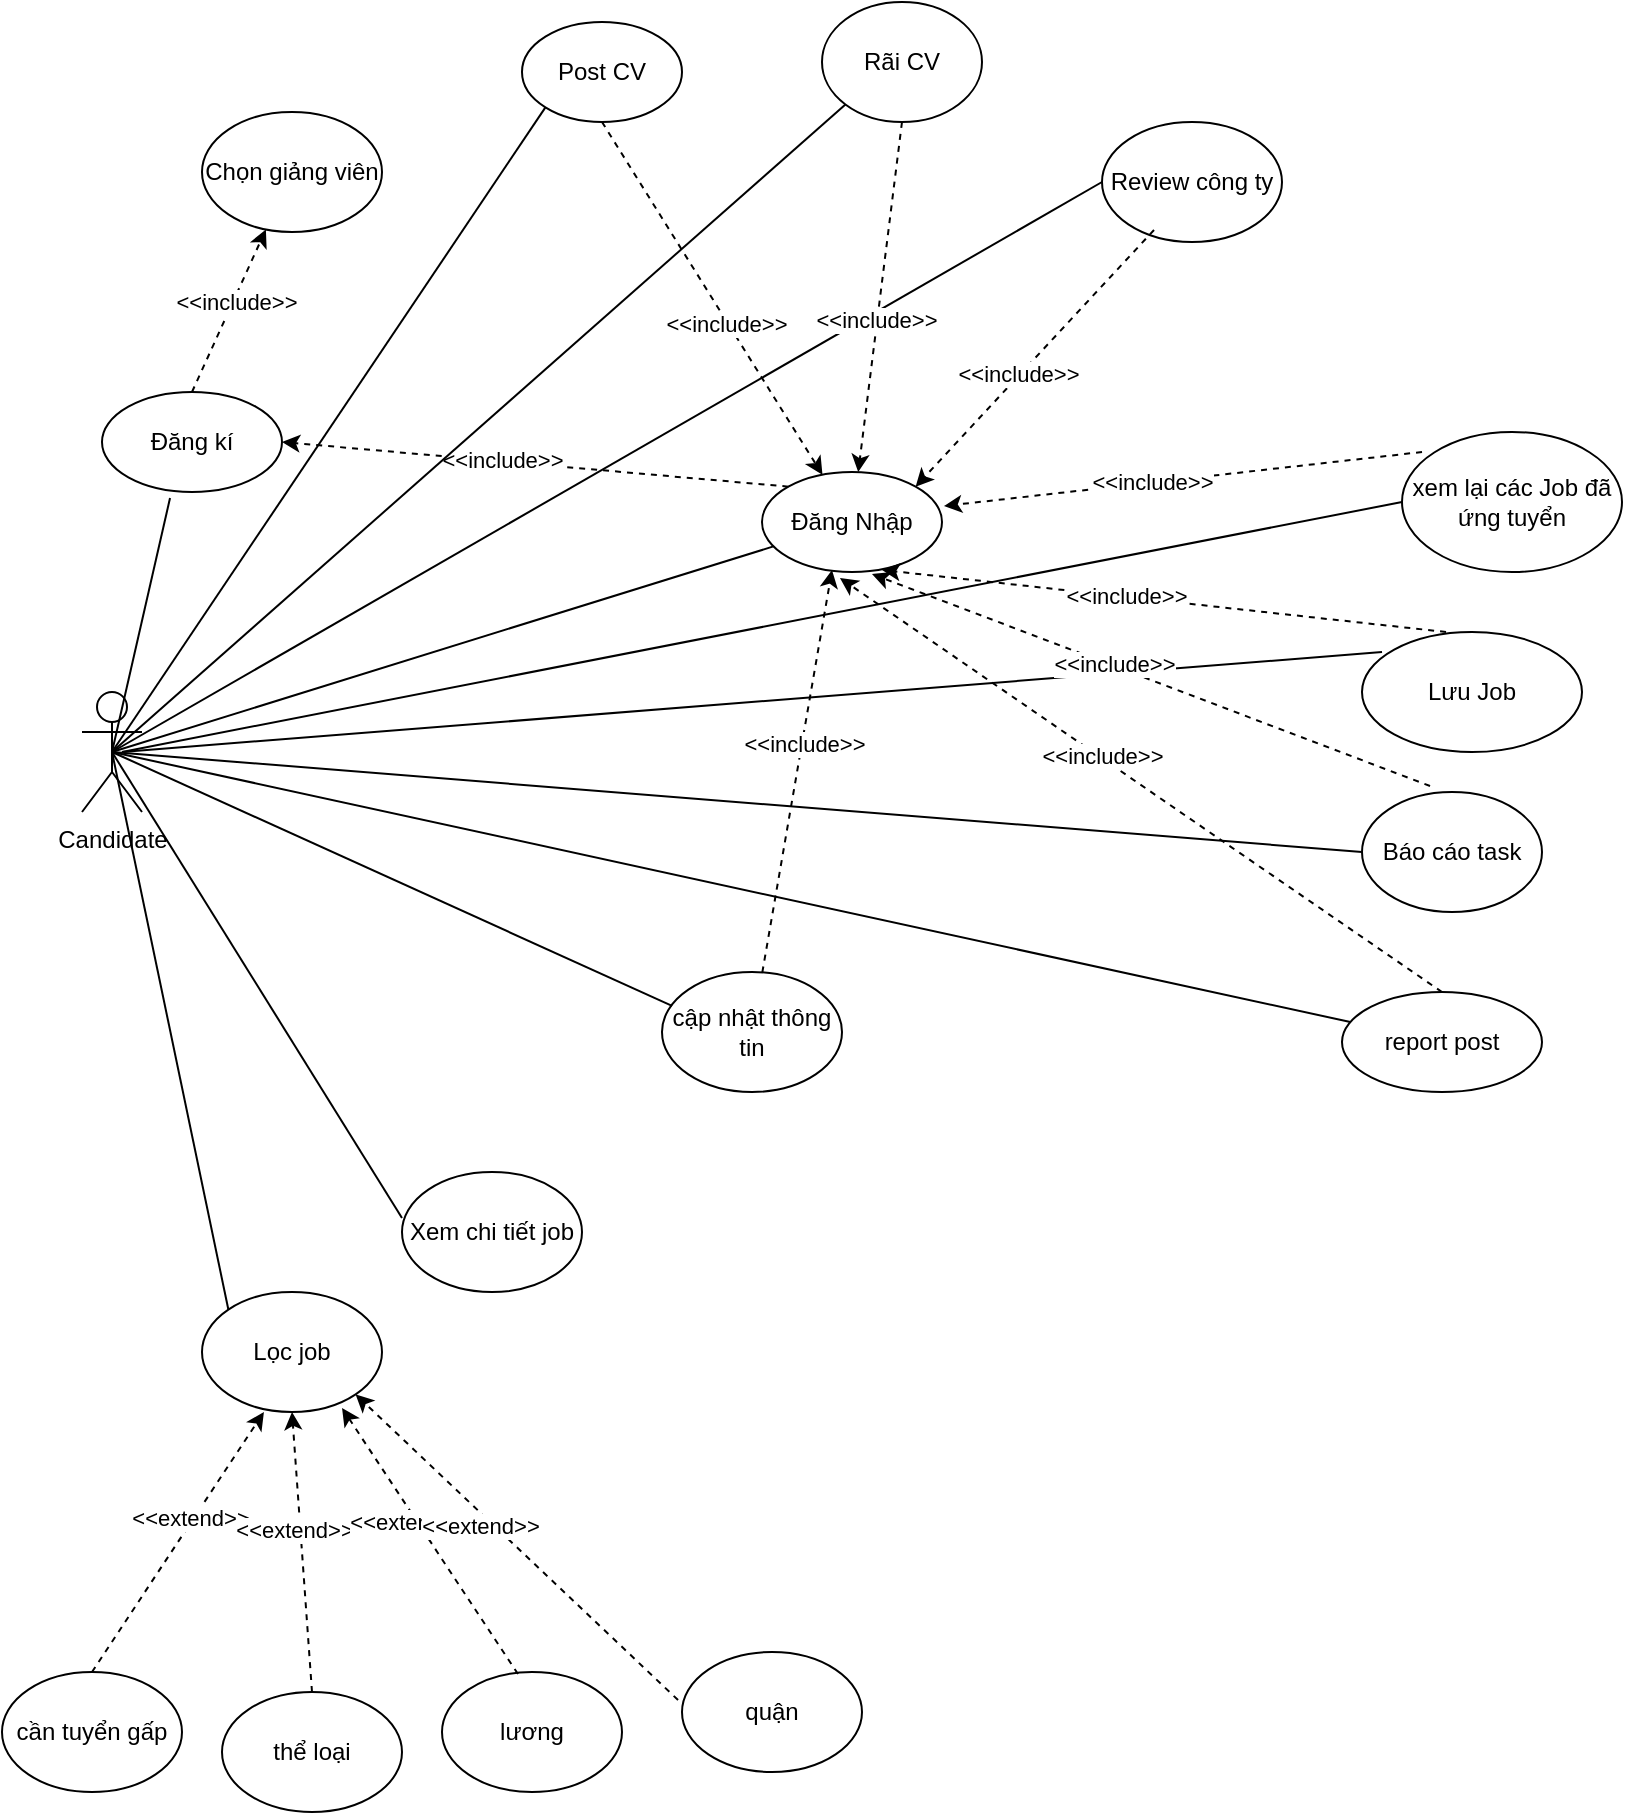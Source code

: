 <mxfile version="26.2.13">
  <diagram name="Page-1" id="jhdWZvKZTvtmNqUHAxLc">
    <mxGraphModel dx="1428" dy="785" grid="1" gridSize="10" guides="1" tooltips="1" connect="1" arrows="1" fold="1" page="1" pageScale="1" pageWidth="850" pageHeight="1100" math="0" shadow="0">
      <root>
        <mxCell id="0" />
        <mxCell id="1" parent="0" />
        <mxCell id="Gtxps9RbvIcbKM3ggSGd-1" value="Candidate" style="shape=umlActor;verticalLabelPosition=bottom;verticalAlign=top;html=1;outlineConnect=0;" vertex="1" parent="1">
          <mxGeometry x="60" y="400" width="30" height="60" as="geometry" />
        </mxCell>
        <mxCell id="Gtxps9RbvIcbKM3ggSGd-3" value="Đăng Nhập" style="ellipse;whiteSpace=wrap;html=1;" vertex="1" parent="1">
          <mxGeometry x="400" y="290" width="90" height="50" as="geometry" />
        </mxCell>
        <mxCell id="Gtxps9RbvIcbKM3ggSGd-4" value="Chọn giảng viên" style="ellipse;whiteSpace=wrap;html=1;" vertex="1" parent="1">
          <mxGeometry x="120" y="110" width="90" height="60" as="geometry" />
        </mxCell>
        <mxCell id="Gtxps9RbvIcbKM3ggSGd-5" value="Đăng kí" style="ellipse;whiteSpace=wrap;html=1;" vertex="1" parent="1">
          <mxGeometry x="70" y="250" width="90" height="50" as="geometry" />
        </mxCell>
        <mxCell id="Gtxps9RbvIcbKM3ggSGd-6" value="Rãi&amp;nbsp;&lt;span style=&quot;color: rgba(0, 0, 0, 0); font-family: monospace; font-size: 0px; text-align: start; text-wrap-mode: nowrap;&quot;&gt;%3CmxGraphModel%3E%3Croot%3E%3CmxCell%20id%3D%220%22%2F%3E%3CmxCell%20id%3D%221%22%20parent%3D%220%22%2F%3E%3CmxCell%20id%3D%222%22%20value%3D%22%22%20style%3D%22endArrow%3Dclassic%3Bhtml%3D1%3Brounded%3D0%3BentryX%3D0%3BentryY%3D0.5%3BentryDx%3D0%3BentryDy%3D0%3BexitX%3D0.6%3BexitY%3D-0.04%3BexitDx%3D0%3BexitDy%3D0%3Bdashed%3D1%3BexitPerimeter%3D0%3B%22%20edge%3D%221%22%20parent%3D%221%22%3E%3CmxGeometry%20width%3D%2250%22%20height%3D%2250%22%20relative%3D%221%22%20as%3D%22geometry%22%3E%3CmxPoint%20x%3D%22254%22%20y%3D%22228%22%20as%3D%22sourcePoint%22%2F%3E%3CmxPoint%20x%3D%22500%22%20y%3D%22190%22%20as%3D%22targetPoint%22%2F%3E%3C%2FmxGeometry%3E%3C%2FmxCell%3E%3CmxCell%20id%3D%223%22%20value%3D%22%26amp%3Blt%3B%26amp%3Blt%3Binclude%26amp%3Bgt%3B%26amp%3Bgt%3B%22%20style%3D%22edgeLabel%3Bhtml%3D1%3Balign%3Dcenter%3BverticalAlign%3Dmiddle%3Bresizable%3D0%3Bpoints%3D%5B%5D%3B%22%20vertex%3D%221%22%20connectable%3D%220%22%20parent%3D%222%22%3E%3CmxGeometry%20x%3D%220.135%22%20y%3D%22-1%22%20relative%3D%221%22%20as%3D%22geometry%22%3E%3CmxPoint%20as%3D%22offset%22%2F%3E%3C%2FmxGeometry%3E%3C%2FmxCell%3E%3C%2Froot%3E%3C%2FmxGraphModel%3E&lt;/span&gt;CV" style="ellipse;whiteSpace=wrap;html=1;" vertex="1" parent="1">
          <mxGeometry x="430" y="55" width="80" height="60" as="geometry" />
        </mxCell>
        <mxCell id="Gtxps9RbvIcbKM3ggSGd-7" value="Post CV" style="ellipse;whiteSpace=wrap;html=1;" vertex="1" parent="1">
          <mxGeometry x="280" y="65" width="80" height="50" as="geometry" />
        </mxCell>
        <mxCell id="Gtxps9RbvIcbKM3ggSGd-8" value="" style="endArrow=none;html=1;rounded=0;exitX=0.5;exitY=0.5;exitDx=0;exitDy=0;exitPerimeter=0;entryX=0.378;entryY=1.06;entryDx=0;entryDy=0;entryPerimeter=0;" edge="1" parent="1" source="Gtxps9RbvIcbKM3ggSGd-1" target="Gtxps9RbvIcbKM3ggSGd-5">
          <mxGeometry width="50" height="50" relative="1" as="geometry">
            <mxPoint x="400" y="530" as="sourcePoint" />
            <mxPoint x="450" y="480" as="targetPoint" />
          </mxGeometry>
        </mxCell>
        <mxCell id="Gtxps9RbvIcbKM3ggSGd-9" value="" style="endArrow=classic;html=1;rounded=0;dashed=1;exitX=0.5;exitY=0;exitDx=0;exitDy=0;" edge="1" parent="1" source="Gtxps9RbvIcbKM3ggSGd-5" target="Gtxps9RbvIcbKM3ggSGd-4">
          <mxGeometry width="50" height="50" relative="1" as="geometry">
            <mxPoint x="155" y="200" as="sourcePoint" />
            <mxPoint x="450" y="480" as="targetPoint" />
          </mxGeometry>
        </mxCell>
        <mxCell id="Gtxps9RbvIcbKM3ggSGd-10" value="&amp;lt;&amp;lt;include&amp;gt;&amp;gt;" style="edgeLabel;html=1;align=center;verticalAlign=middle;resizable=0;points=[];" vertex="1" connectable="0" parent="Gtxps9RbvIcbKM3ggSGd-9">
          <mxGeometry x="0.135" y="-1" relative="1" as="geometry">
            <mxPoint as="offset" />
          </mxGeometry>
        </mxCell>
        <mxCell id="Gtxps9RbvIcbKM3ggSGd-15" value="" style="endArrow=none;html=1;rounded=0;exitX=0.5;exitY=0.5;exitDx=0;exitDy=0;exitPerimeter=0;" edge="1" parent="1" source="Gtxps9RbvIcbKM3ggSGd-1" target="Gtxps9RbvIcbKM3ggSGd-3">
          <mxGeometry width="50" height="50" relative="1" as="geometry">
            <mxPoint x="180" y="540" as="sourcePoint" />
            <mxPoint x="230" y="490" as="targetPoint" />
          </mxGeometry>
        </mxCell>
        <mxCell id="Gtxps9RbvIcbKM3ggSGd-16" value="" style="endArrow=classic;html=1;rounded=0;entryX=1;entryY=0.5;entryDx=0;entryDy=0;dashed=1;exitX=0;exitY=0;exitDx=0;exitDy=0;" edge="1" parent="1" source="Gtxps9RbvIcbKM3ggSGd-3" target="Gtxps9RbvIcbKM3ggSGd-5">
          <mxGeometry width="50" height="50" relative="1" as="geometry">
            <mxPoint x="300" y="205" as="sourcePoint" />
            <mxPoint x="510" y="200" as="targetPoint" />
          </mxGeometry>
        </mxCell>
        <mxCell id="Gtxps9RbvIcbKM3ggSGd-17" value="&amp;lt;&amp;lt;include&amp;gt;&amp;gt;" style="edgeLabel;html=1;align=center;verticalAlign=middle;resizable=0;points=[];" vertex="1" connectable="0" parent="Gtxps9RbvIcbKM3ggSGd-16">
          <mxGeometry x="0.135" y="-1" relative="1" as="geometry">
            <mxPoint as="offset" />
          </mxGeometry>
        </mxCell>
        <mxCell id="Gtxps9RbvIcbKM3ggSGd-18" value="Review công ty" style="ellipse;whiteSpace=wrap;html=1;" vertex="1" parent="1">
          <mxGeometry x="570" y="115" width="90" height="60" as="geometry" />
        </mxCell>
        <mxCell id="Gtxps9RbvIcbKM3ggSGd-19" value="Lưu Job" style="ellipse;whiteSpace=wrap;html=1;" vertex="1" parent="1">
          <mxGeometry x="700" y="370" width="110" height="60" as="geometry" />
        </mxCell>
        <mxCell id="Gtxps9RbvIcbKM3ggSGd-20" value="xem lại các Job đã ứng tuyển" style="ellipse;whiteSpace=wrap;html=1;" vertex="1" parent="1">
          <mxGeometry x="720" y="270" width="110" height="70" as="geometry" />
        </mxCell>
        <mxCell id="Gtxps9RbvIcbKM3ggSGd-21" value="Báo cáo task" style="ellipse;whiteSpace=wrap;html=1;" vertex="1" parent="1">
          <mxGeometry x="700" y="450" width="90" height="60" as="geometry" />
        </mxCell>
        <mxCell id="Gtxps9RbvIcbKM3ggSGd-22" value="" style="endArrow=none;html=1;rounded=0;exitX=0.5;exitY=0.5;exitDx=0;exitDy=0;exitPerimeter=0;entryX=0;entryY=1;entryDx=0;entryDy=0;" edge="1" parent="1" source="Gtxps9RbvIcbKM3ggSGd-1" target="Gtxps9RbvIcbKM3ggSGd-6">
          <mxGeometry width="50" height="50" relative="1" as="geometry">
            <mxPoint x="85" y="440" as="sourcePoint" />
            <mxPoint x="330" y="236" as="targetPoint" />
          </mxGeometry>
        </mxCell>
        <mxCell id="Gtxps9RbvIcbKM3ggSGd-23" value="" style="endArrow=none;html=1;rounded=0;exitX=0.5;exitY=0.5;exitDx=0;exitDy=0;exitPerimeter=0;entryX=0;entryY=0.5;entryDx=0;entryDy=0;" edge="1" parent="1" source="Gtxps9RbvIcbKM3ggSGd-1" target="Gtxps9RbvIcbKM3ggSGd-21">
          <mxGeometry width="50" height="50" relative="1" as="geometry">
            <mxPoint x="95" y="450" as="sourcePoint" />
            <mxPoint x="340" y="246" as="targetPoint" />
          </mxGeometry>
        </mxCell>
        <mxCell id="Gtxps9RbvIcbKM3ggSGd-24" value="" style="endArrow=none;html=1;rounded=0;exitX=0.5;exitY=0.5;exitDx=0;exitDy=0;exitPerimeter=0;entryX=0;entryY=1;entryDx=0;entryDy=0;" edge="1" parent="1" source="Gtxps9RbvIcbKM3ggSGd-1" target="Gtxps9RbvIcbKM3ggSGd-7">
          <mxGeometry width="50" height="50" relative="1" as="geometry">
            <mxPoint x="105" y="460" as="sourcePoint" />
            <mxPoint x="350" y="256" as="targetPoint" />
          </mxGeometry>
        </mxCell>
        <mxCell id="Gtxps9RbvIcbKM3ggSGd-25" value="" style="endArrow=none;html=1;rounded=0;entryX=0.091;entryY=0.167;entryDx=0;entryDy=0;entryPerimeter=0;" edge="1" parent="1" target="Gtxps9RbvIcbKM3ggSGd-19">
          <mxGeometry width="50" height="50" relative="1" as="geometry">
            <mxPoint x="80" y="430" as="sourcePoint" />
            <mxPoint x="490" y="550" as="targetPoint" />
          </mxGeometry>
        </mxCell>
        <mxCell id="Gtxps9RbvIcbKM3ggSGd-26" value="" style="endArrow=none;html=1;rounded=0;exitX=0.5;exitY=0.5;exitDx=0;exitDy=0;exitPerimeter=0;entryX=0;entryY=0.5;entryDx=0;entryDy=0;" edge="1" parent="1" source="Gtxps9RbvIcbKM3ggSGd-1" target="Gtxps9RbvIcbKM3ggSGd-18">
          <mxGeometry width="50" height="50" relative="1" as="geometry">
            <mxPoint x="95" y="450" as="sourcePoint" />
            <mxPoint x="500" y="560" as="targetPoint" />
          </mxGeometry>
        </mxCell>
        <mxCell id="Gtxps9RbvIcbKM3ggSGd-27" value="" style="endArrow=none;html=1;rounded=0;entryX=0;entryY=0.5;entryDx=0;entryDy=0;" edge="1" parent="1" target="Gtxps9RbvIcbKM3ggSGd-20">
          <mxGeometry width="50" height="50" relative="1" as="geometry">
            <mxPoint x="80" y="430" as="sourcePoint" />
            <mxPoint x="510" y="570" as="targetPoint" />
          </mxGeometry>
        </mxCell>
        <mxCell id="Gtxps9RbvIcbKM3ggSGd-31" value="" style="endArrow=classic;html=1;rounded=0;dashed=1;exitX=0.5;exitY=1;exitDx=0;exitDy=0;" edge="1" parent="1" source="Gtxps9RbvIcbKM3ggSGd-7" target="Gtxps9RbvIcbKM3ggSGd-3">
          <mxGeometry width="50" height="50" relative="1" as="geometry">
            <mxPoint x="310" y="215" as="sourcePoint" />
            <mxPoint x="210" y="235" as="targetPoint" />
          </mxGeometry>
        </mxCell>
        <mxCell id="Gtxps9RbvIcbKM3ggSGd-32" value="&amp;lt;&amp;lt;include&amp;gt;&amp;gt;" style="edgeLabel;html=1;align=center;verticalAlign=middle;resizable=0;points=[];" vertex="1" connectable="0" parent="Gtxps9RbvIcbKM3ggSGd-31">
          <mxGeometry x="0.135" y="-1" relative="1" as="geometry">
            <mxPoint as="offset" />
          </mxGeometry>
        </mxCell>
        <mxCell id="Gtxps9RbvIcbKM3ggSGd-33" value="" style="endArrow=classic;html=1;rounded=0;dashed=1;exitX=0.5;exitY=1;exitDx=0;exitDy=0;" edge="1" parent="1" source="Gtxps9RbvIcbKM3ggSGd-6" target="Gtxps9RbvIcbKM3ggSGd-3">
          <mxGeometry width="50" height="50" relative="1" as="geometry">
            <mxPoint x="560" y="350" as="sourcePoint" />
            <mxPoint x="398" y="224" as="targetPoint" />
          </mxGeometry>
        </mxCell>
        <mxCell id="Gtxps9RbvIcbKM3ggSGd-34" value="&amp;lt;&amp;lt;include&amp;gt;&amp;gt;" style="edgeLabel;html=1;align=center;verticalAlign=middle;resizable=0;points=[];" vertex="1" connectable="0" parent="Gtxps9RbvIcbKM3ggSGd-33">
          <mxGeometry x="0.135" y="-1" relative="1" as="geometry">
            <mxPoint as="offset" />
          </mxGeometry>
        </mxCell>
        <mxCell id="Gtxps9RbvIcbKM3ggSGd-35" value="" style="endArrow=classic;html=1;rounded=0;entryX=1;entryY=0;entryDx=0;entryDy=0;dashed=1;exitX=0.289;exitY=0.9;exitDx=0;exitDy=0;exitPerimeter=0;" edge="1" parent="1" source="Gtxps9RbvIcbKM3ggSGd-18" target="Gtxps9RbvIcbKM3ggSGd-3">
          <mxGeometry width="50" height="50" relative="1" as="geometry">
            <mxPoint x="570" y="360" as="sourcePoint" />
            <mxPoint x="375" y="240" as="targetPoint" />
          </mxGeometry>
        </mxCell>
        <mxCell id="Gtxps9RbvIcbKM3ggSGd-36" value="&amp;lt;&amp;lt;include&amp;gt;&amp;gt;" style="edgeLabel;html=1;align=center;verticalAlign=middle;resizable=0;points=[];" vertex="1" connectable="0" parent="Gtxps9RbvIcbKM3ggSGd-35">
          <mxGeometry x="0.135" y="-1" relative="1" as="geometry">
            <mxPoint as="offset" />
          </mxGeometry>
        </mxCell>
        <mxCell id="Gtxps9RbvIcbKM3ggSGd-37" value="" style="endArrow=classic;html=1;rounded=0;entryX=1.011;entryY=0.34;entryDx=0;entryDy=0;dashed=1;entryPerimeter=0;exitX=0.091;exitY=0.143;exitDx=0;exitDy=0;exitPerimeter=0;" edge="1" parent="1" source="Gtxps9RbvIcbKM3ggSGd-20" target="Gtxps9RbvIcbKM3ggSGd-3">
          <mxGeometry width="50" height="50" relative="1" as="geometry">
            <mxPoint x="580" y="370" as="sourcePoint" />
            <mxPoint x="385" y="250" as="targetPoint" />
          </mxGeometry>
        </mxCell>
        <mxCell id="Gtxps9RbvIcbKM3ggSGd-38" value="&amp;lt;&amp;lt;include&amp;gt;&amp;gt;" style="edgeLabel;html=1;align=center;verticalAlign=middle;resizable=0;points=[];" vertex="1" connectable="0" parent="Gtxps9RbvIcbKM3ggSGd-37">
          <mxGeometry x="0.135" y="-1" relative="1" as="geometry">
            <mxPoint as="offset" />
          </mxGeometry>
        </mxCell>
        <mxCell id="Gtxps9RbvIcbKM3ggSGd-39" value="" style="endArrow=classic;html=1;rounded=0;entryX=0.667;entryY=0.98;entryDx=0;entryDy=0;dashed=1;entryPerimeter=0;exitX=0.382;exitY=0;exitDx=0;exitDy=0;exitPerimeter=0;" edge="1" parent="1" source="Gtxps9RbvIcbKM3ggSGd-19" target="Gtxps9RbvIcbKM3ggSGd-3">
          <mxGeometry width="50" height="50" relative="1" as="geometry">
            <mxPoint x="656" y="515" as="sourcePoint" />
            <mxPoint x="380" y="240" as="targetPoint" />
          </mxGeometry>
        </mxCell>
        <mxCell id="Gtxps9RbvIcbKM3ggSGd-40" value="&amp;lt;&amp;lt;include&amp;gt;&amp;gt;" style="edgeLabel;html=1;align=center;verticalAlign=middle;resizable=0;points=[];" vertex="1" connectable="0" parent="Gtxps9RbvIcbKM3ggSGd-39">
          <mxGeometry x="0.135" y="-1" relative="1" as="geometry">
            <mxPoint as="offset" />
          </mxGeometry>
        </mxCell>
        <mxCell id="Gtxps9RbvIcbKM3ggSGd-41" value="" style="endArrow=classic;html=1;rounded=0;entryX=0.611;entryY=1.02;entryDx=0;entryDy=0;dashed=1;entryPerimeter=0;exitX=0.378;exitY=-0.05;exitDx=0;exitDy=0;exitPerimeter=0;" edge="1" parent="1" source="Gtxps9RbvIcbKM3ggSGd-21" target="Gtxps9RbvIcbKM3ggSGd-3">
          <mxGeometry width="50" height="50" relative="1" as="geometry">
            <mxPoint x="666" y="525" as="sourcePoint" />
            <mxPoint x="390" y="250" as="targetPoint" />
          </mxGeometry>
        </mxCell>
        <mxCell id="Gtxps9RbvIcbKM3ggSGd-42" value="&amp;lt;&amp;lt;include&amp;gt;&amp;gt;" style="edgeLabel;html=1;align=center;verticalAlign=middle;resizable=0;points=[];" vertex="1" connectable="0" parent="Gtxps9RbvIcbKM3ggSGd-41">
          <mxGeometry x="0.135" y="-1" relative="1" as="geometry">
            <mxPoint as="offset" />
          </mxGeometry>
        </mxCell>
        <mxCell id="Gtxps9RbvIcbKM3ggSGd-45" value="Lọc job" style="ellipse;whiteSpace=wrap;html=1;" vertex="1" parent="1">
          <mxGeometry x="120" y="700" width="90" height="60" as="geometry" />
        </mxCell>
        <mxCell id="Gtxps9RbvIcbKM3ggSGd-46" value="quận" style="ellipse;whiteSpace=wrap;html=1;" vertex="1" parent="1">
          <mxGeometry x="360" y="880" width="90" height="60" as="geometry" />
        </mxCell>
        <mxCell id="Gtxps9RbvIcbKM3ggSGd-47" value="lương" style="ellipse;whiteSpace=wrap;html=1;" vertex="1" parent="1">
          <mxGeometry x="240" y="890" width="90" height="60" as="geometry" />
        </mxCell>
        <mxCell id="Gtxps9RbvIcbKM3ggSGd-48" value="cần tuyển gấp&lt;span style=&quot;color: rgba(0, 0, 0, 0); font-family: monospace; font-size: 0px; text-align: start; text-wrap-mode: nowrap;&quot;&gt;%3CmxGraphModel%3E%3Croot%3E%3CmxCell%20id%3D%220%22%2F%3E%3CmxCell%20id%3D%221%22%20parent%3D%220%22%2F%3E%3CmxCell%20id%3D%222%22%20value%3D%22l%C6%B0%C6%A1ng%22%20style%3D%22ellipse%3BwhiteSpace%3Dwrap%3Bhtml%3D1%3B%22%20vertex%3D%221%22%20parent%3D%221%22%3E%3CmxGeometry%20x%3D%22440%22%20y%3D%22750%22%20width%3D%2290%22%20height%3D%2260%22%20as%3D%22geometry%22%2F%3E%3C%2FmxCell%3E%3C%2Froot%3E%3C%2FmxGraphModel%3E&lt;/span&gt;" style="ellipse;whiteSpace=wrap;html=1;" vertex="1" parent="1">
          <mxGeometry x="20" y="890" width="90" height="60" as="geometry" />
        </mxCell>
        <mxCell id="Gtxps9RbvIcbKM3ggSGd-49" value="thể loại" style="ellipse;whiteSpace=wrap;html=1;" vertex="1" parent="1">
          <mxGeometry x="130" y="900" width="90" height="60" as="geometry" />
        </mxCell>
        <mxCell id="Gtxps9RbvIcbKM3ggSGd-51" value="" style="endArrow=none;html=1;rounded=0;entryX=0;entryY=0;entryDx=0;entryDy=0;exitX=0.5;exitY=0.5;exitDx=0;exitDy=0;exitPerimeter=0;" edge="1" parent="1" source="Gtxps9RbvIcbKM3ggSGd-1" target="Gtxps9RbvIcbKM3ggSGd-45">
          <mxGeometry width="50" height="50" relative="1" as="geometry">
            <mxPoint x="85" y="440" as="sourcePoint" />
            <mxPoint x="395" y="650" as="targetPoint" />
          </mxGeometry>
        </mxCell>
        <mxCell id="Gtxps9RbvIcbKM3ggSGd-56" value="" style="endArrow=classic;html=1;rounded=0;dashed=1;entryX=0.344;entryY=1;entryDx=0;entryDy=0;entryPerimeter=0;exitX=0.5;exitY=0;exitDx=0;exitDy=0;" edge="1" parent="1" source="Gtxps9RbvIcbKM3ggSGd-48" target="Gtxps9RbvIcbKM3ggSGd-45">
          <mxGeometry width="50" height="50" relative="1" as="geometry">
            <mxPoint x="100" y="750" as="sourcePoint" />
            <mxPoint x="150" y="700" as="targetPoint" />
          </mxGeometry>
        </mxCell>
        <mxCell id="Gtxps9RbvIcbKM3ggSGd-57" value="&amp;lt;&amp;lt;extend&amp;gt;&amp;gt;" style="edgeLabel;html=1;align=center;verticalAlign=middle;resizable=0;points=[];" vertex="1" connectable="0" parent="Gtxps9RbvIcbKM3ggSGd-56">
          <mxGeometry x="0.2" y="3" relative="1" as="geometry">
            <mxPoint y="2" as="offset" />
          </mxGeometry>
        </mxCell>
        <mxCell id="Gtxps9RbvIcbKM3ggSGd-58" value="" style="endArrow=classic;html=1;rounded=0;dashed=1;entryX=0.5;entryY=1;entryDx=0;entryDy=0;exitX=0.5;exitY=0;exitDx=0;exitDy=0;" edge="1" parent="1" source="Gtxps9RbvIcbKM3ggSGd-49" target="Gtxps9RbvIcbKM3ggSGd-45">
          <mxGeometry width="50" height="50" relative="1" as="geometry">
            <mxPoint x="165" y="790" as="sourcePoint" />
            <mxPoint x="191" y="680" as="targetPoint" />
          </mxGeometry>
        </mxCell>
        <mxCell id="Gtxps9RbvIcbKM3ggSGd-59" value="&amp;lt;&amp;lt;extend&amp;gt;&amp;gt;" style="edgeLabel;html=1;align=center;verticalAlign=middle;resizable=0;points=[];" vertex="1" connectable="0" parent="Gtxps9RbvIcbKM3ggSGd-58">
          <mxGeometry x="0.2" y="3" relative="1" as="geometry">
            <mxPoint y="2" as="offset" />
          </mxGeometry>
        </mxCell>
        <mxCell id="Gtxps9RbvIcbKM3ggSGd-60" value="" style="endArrow=classic;html=1;rounded=0;dashed=1;entryX=0.778;entryY=0.967;entryDx=0;entryDy=0;entryPerimeter=0;exitX=0.422;exitY=0.017;exitDx=0;exitDy=0;exitPerimeter=0;" edge="1" parent="1" source="Gtxps9RbvIcbKM3ggSGd-47" target="Gtxps9RbvIcbKM3ggSGd-45">
          <mxGeometry width="50" height="50" relative="1" as="geometry">
            <mxPoint x="175" y="800" as="sourcePoint" />
            <mxPoint x="201" y="690" as="targetPoint" />
          </mxGeometry>
        </mxCell>
        <mxCell id="Gtxps9RbvIcbKM3ggSGd-61" value="&amp;lt;&amp;lt;extend&amp;gt;&amp;gt;" style="edgeLabel;html=1;align=center;verticalAlign=middle;resizable=0;points=[];" vertex="1" connectable="0" parent="Gtxps9RbvIcbKM3ggSGd-60">
          <mxGeometry x="0.2" y="3" relative="1" as="geometry">
            <mxPoint y="2" as="offset" />
          </mxGeometry>
        </mxCell>
        <mxCell id="Gtxps9RbvIcbKM3ggSGd-62" value="" style="endArrow=classic;html=1;rounded=0;dashed=1;entryX=1;entryY=1;entryDx=0;entryDy=0;exitX=-0.022;exitY=0.4;exitDx=0;exitDy=0;exitPerimeter=0;" edge="1" parent="1" source="Gtxps9RbvIcbKM3ggSGd-46" target="Gtxps9RbvIcbKM3ggSGd-45">
          <mxGeometry width="50" height="50" relative="1" as="geometry">
            <mxPoint x="350" y="730" as="sourcePoint" />
            <mxPoint x="230" y="678" as="targetPoint" />
          </mxGeometry>
        </mxCell>
        <mxCell id="Gtxps9RbvIcbKM3ggSGd-63" value="&amp;lt;&amp;lt;extend&amp;gt;&amp;gt;" style="edgeLabel;html=1;align=center;verticalAlign=middle;resizable=0;points=[];" vertex="1" connectable="0" parent="Gtxps9RbvIcbKM3ggSGd-62">
          <mxGeometry x="0.2" y="3" relative="1" as="geometry">
            <mxPoint y="2" as="offset" />
          </mxGeometry>
        </mxCell>
        <mxCell id="Gtxps9RbvIcbKM3ggSGd-65" value="Xem chi tiết job" style="ellipse;whiteSpace=wrap;html=1;" vertex="1" parent="1">
          <mxGeometry x="220" y="640" width="90" height="60" as="geometry" />
        </mxCell>
        <mxCell id="Gtxps9RbvIcbKM3ggSGd-66" value="" style="endArrow=none;html=1;rounded=0;exitX=0.5;exitY=0.5;exitDx=0;exitDy=0;exitPerimeter=0;entryX=0;entryY=0.383;entryDx=0;entryDy=0;entryPerimeter=0;" edge="1" parent="1" source="Gtxps9RbvIcbKM3ggSGd-1" target="Gtxps9RbvIcbKM3ggSGd-65">
          <mxGeometry width="50" height="50" relative="1" as="geometry">
            <mxPoint x="85" y="440" as="sourcePoint" />
            <mxPoint x="460" y="490" as="targetPoint" />
          </mxGeometry>
        </mxCell>
        <mxCell id="Gtxps9RbvIcbKM3ggSGd-67" value="report post" style="ellipse;whiteSpace=wrap;html=1;" vertex="1" parent="1">
          <mxGeometry x="690" y="550" width="100" height="50" as="geometry" />
        </mxCell>
        <mxCell id="Gtxps9RbvIcbKM3ggSGd-68" value="" style="endArrow=classic;html=1;rounded=0;entryX=0.433;entryY=1.06;entryDx=0;entryDy=0;dashed=1;entryPerimeter=0;exitX=0.5;exitY=0;exitDx=0;exitDy=0;" edge="1" parent="1" source="Gtxps9RbvIcbKM3ggSGd-67" target="Gtxps9RbvIcbKM3ggSGd-3">
          <mxGeometry width="50" height="50" relative="1" as="geometry">
            <mxPoint x="494" y="457" as="sourcePoint" />
            <mxPoint x="465" y="351" as="targetPoint" />
          </mxGeometry>
        </mxCell>
        <mxCell id="Gtxps9RbvIcbKM3ggSGd-69" value="&amp;lt;&amp;lt;include&amp;gt;&amp;gt;" style="edgeLabel;html=1;align=center;verticalAlign=middle;resizable=0;points=[];" vertex="1" connectable="0" parent="Gtxps9RbvIcbKM3ggSGd-68">
          <mxGeometry x="0.135" y="-1" relative="1" as="geometry">
            <mxPoint as="offset" />
          </mxGeometry>
        </mxCell>
        <mxCell id="Gtxps9RbvIcbKM3ggSGd-70" value="" style="endArrow=none;html=1;rounded=0;exitX=0.5;exitY=0.5;exitDx=0;exitDy=0;exitPerimeter=0;" edge="1" parent="1" source="Gtxps9RbvIcbKM3ggSGd-1" target="Gtxps9RbvIcbKM3ggSGd-67">
          <mxGeometry width="50" height="50" relative="1" as="geometry">
            <mxPoint x="180" y="470" as="sourcePoint" />
            <mxPoint x="460" y="490" as="targetPoint" />
          </mxGeometry>
        </mxCell>
        <mxCell id="Gtxps9RbvIcbKM3ggSGd-71" value="cập nhật thông tin" style="ellipse;whiteSpace=wrap;html=1;" vertex="1" parent="1">
          <mxGeometry x="350" y="540" width="90" height="60" as="geometry" />
        </mxCell>
        <mxCell id="Gtxps9RbvIcbKM3ggSGd-72" value="" style="endArrow=none;html=1;rounded=0;exitX=0.5;exitY=0.5;exitDx=0;exitDy=0;exitPerimeter=0;entryX=0.056;entryY=0.283;entryDx=0;entryDy=0;entryPerimeter=0;" edge="1" parent="1" source="Gtxps9RbvIcbKM3ggSGd-1" target="Gtxps9RbvIcbKM3ggSGd-71">
          <mxGeometry width="50" height="50" relative="1" as="geometry">
            <mxPoint x="85" y="440" as="sourcePoint" />
            <mxPoint x="704" y="575" as="targetPoint" />
          </mxGeometry>
        </mxCell>
        <mxCell id="Gtxps9RbvIcbKM3ggSGd-73" value="" style="endArrow=classic;html=1;rounded=0;entryX=0.389;entryY=0.98;entryDx=0;entryDy=0;dashed=1;entryPerimeter=0;" edge="1" parent="1" source="Gtxps9RbvIcbKM3ggSGd-71" target="Gtxps9RbvIcbKM3ggSGd-3">
          <mxGeometry width="50" height="50" relative="1" as="geometry">
            <mxPoint x="750" y="560" as="sourcePoint" />
            <mxPoint x="449" y="353" as="targetPoint" />
          </mxGeometry>
        </mxCell>
        <mxCell id="Gtxps9RbvIcbKM3ggSGd-74" value="&amp;lt;&amp;lt;include&amp;gt;&amp;gt;" style="edgeLabel;html=1;align=center;verticalAlign=middle;resizable=0;points=[];" vertex="1" connectable="0" parent="Gtxps9RbvIcbKM3ggSGd-73">
          <mxGeometry x="0.135" y="-1" relative="1" as="geometry">
            <mxPoint as="offset" />
          </mxGeometry>
        </mxCell>
      </root>
    </mxGraphModel>
  </diagram>
</mxfile>

